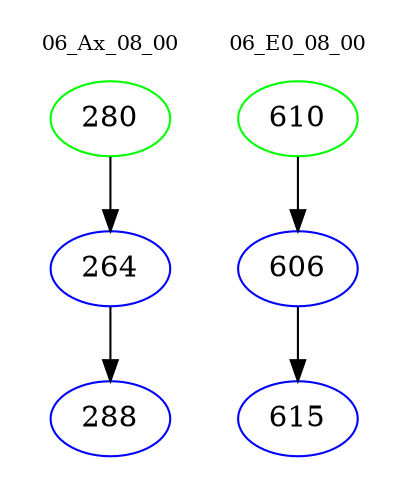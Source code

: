 digraph{
subgraph cluster_0 {
color = white
label = "06_Ax_08_00";
fontsize=10;
T0_280 [label="280", color="green"]
T0_280 -> T0_264 [color="black"]
T0_264 [label="264", color="blue"]
T0_264 -> T0_288 [color="black"]
T0_288 [label="288", color="blue"]
}
subgraph cluster_1 {
color = white
label = "06_E0_08_00";
fontsize=10;
T1_610 [label="610", color="green"]
T1_610 -> T1_606 [color="black"]
T1_606 [label="606", color="blue"]
T1_606 -> T1_615 [color="black"]
T1_615 [label="615", color="blue"]
}
}
